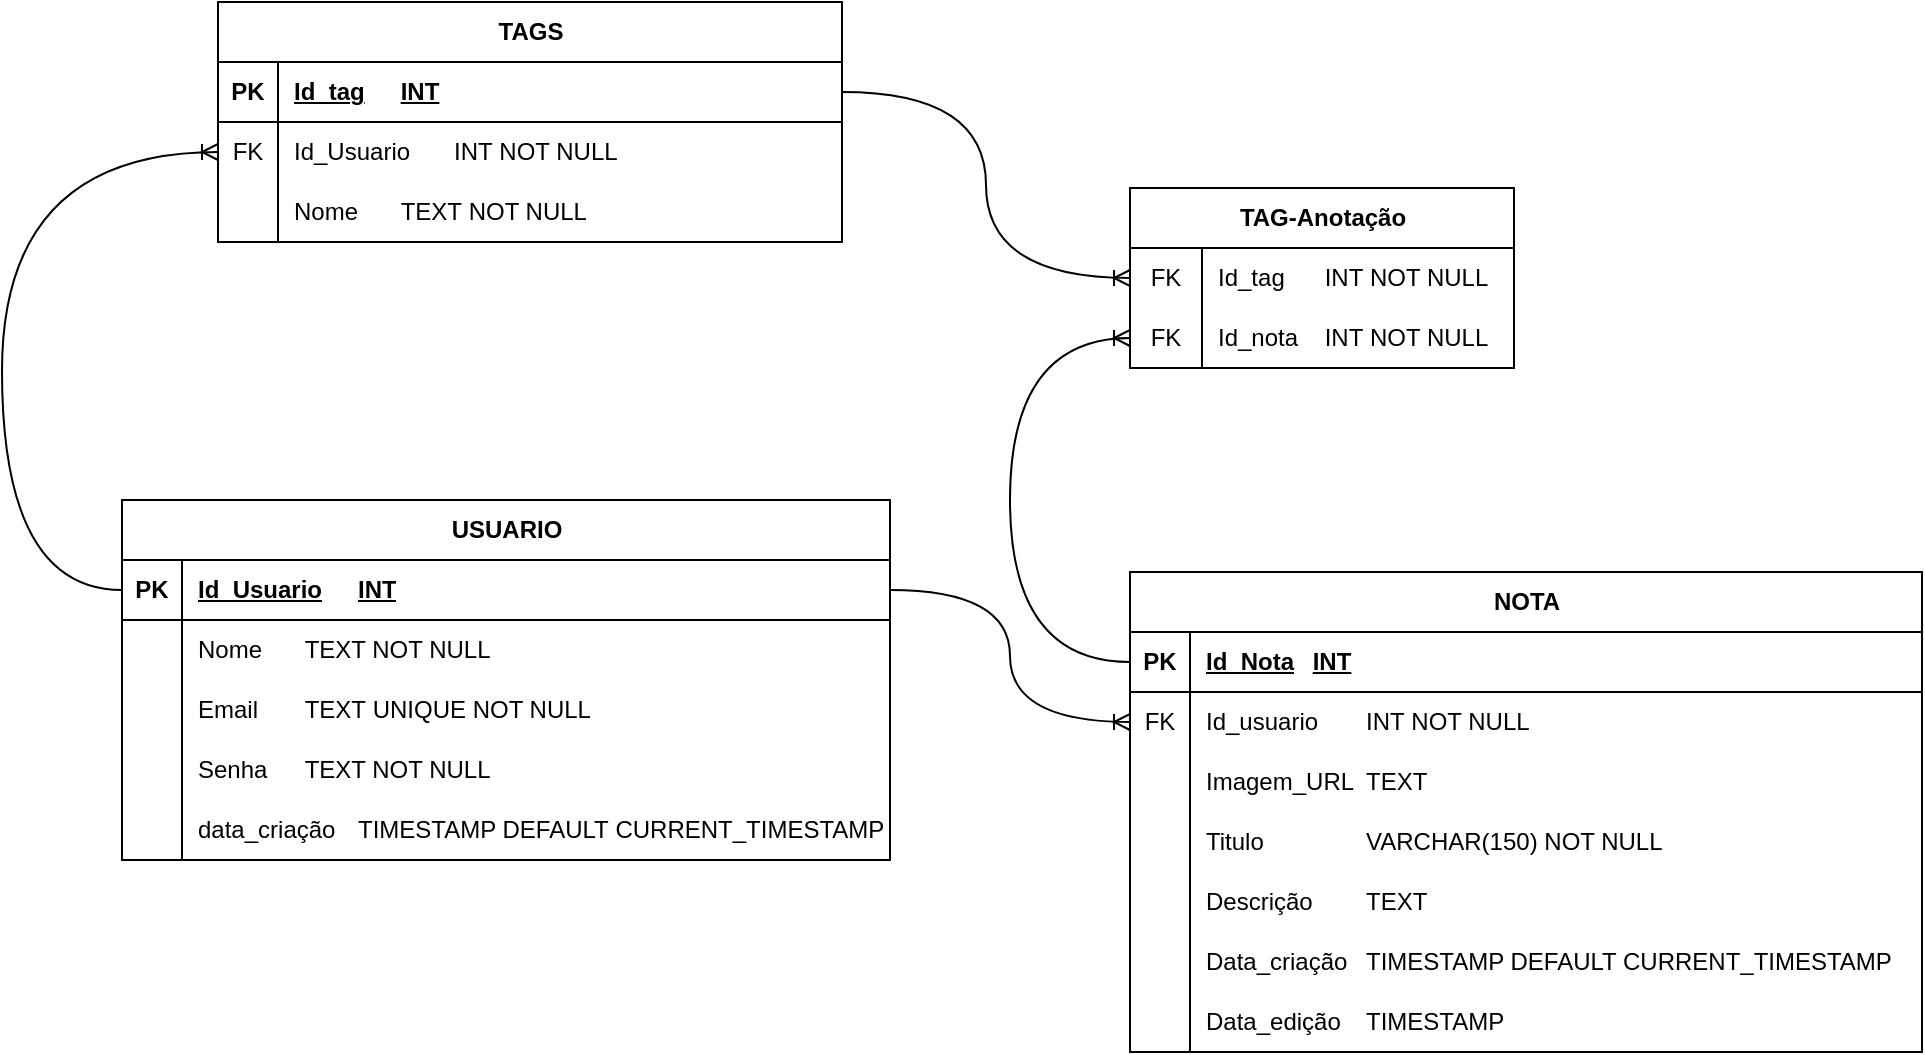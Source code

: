<mxfile version="28.2.6">
  <diagram name="Modelo-Fisico" id="_9YBuqigxpqy09w-Wuhd">
    <mxGraphModel dx="1442" dy="570" grid="0" gridSize="12" guides="1" tooltips="1" connect="1" arrows="1" fold="1" page="0" pageScale="1" pageWidth="827" pageHeight="1169" math="0" shadow="0">
      <root>
        <mxCell id="Sgz2viNoFniqBPr7EADz-0" />
        <mxCell id="Sgz2viNoFniqBPr7EADz-1" parent="Sgz2viNoFniqBPr7EADz-0" />
        <mxCell id="Sgz2viNoFniqBPr7EADz-2" value="TAGS" style="shape=table;startSize=30;container=1;collapsible=1;childLayout=tableLayout;fixedRows=1;rowLines=0;fontStyle=1;align=center;resizeLast=1;html=1;labelBackgroundColor=none;" parent="Sgz2viNoFniqBPr7EADz-1" vertex="1">
          <mxGeometry x="-24" y="399" width="312" height="120" as="geometry" />
        </mxCell>
        <mxCell id="Sgz2viNoFniqBPr7EADz-3" value="" style="shape=tableRow;horizontal=0;startSize=0;swimlaneHead=0;swimlaneBody=0;fillColor=none;collapsible=0;dropTarget=0;points=[[0,0.5],[1,0.5]];portConstraint=eastwest;top=0;left=0;right=0;bottom=1;labelBackgroundColor=none;" parent="Sgz2viNoFniqBPr7EADz-2" vertex="1">
          <mxGeometry y="30" width="312" height="30" as="geometry" />
        </mxCell>
        <mxCell id="Sgz2viNoFniqBPr7EADz-4" value="PK" style="shape=partialRectangle;connectable=0;fillColor=none;top=0;left=0;bottom=0;right=0;fontStyle=1;overflow=hidden;whiteSpace=wrap;html=1;labelBackgroundColor=none;" parent="Sgz2viNoFniqBPr7EADz-3" vertex="1">
          <mxGeometry width="30" height="30" as="geometry">
            <mxRectangle width="30" height="30" as="alternateBounds" />
          </mxGeometry>
        </mxCell>
        <mxCell id="Sgz2viNoFniqBPr7EADz-5" value="Id_tag&lt;span style=&quot;white-space: pre;&quot;&gt;&#x9;&lt;/span&gt;INT" style="shape=partialRectangle;connectable=0;fillColor=none;top=0;left=0;bottom=0;right=0;align=left;spacingLeft=6;fontStyle=5;overflow=hidden;whiteSpace=wrap;html=1;labelBackgroundColor=none;" parent="Sgz2viNoFniqBPr7EADz-3" vertex="1">
          <mxGeometry x="30" width="282" height="30" as="geometry">
            <mxRectangle width="282" height="30" as="alternateBounds" />
          </mxGeometry>
        </mxCell>
        <mxCell id="Sgz2viNoFniqBPr7EADz-6" value="" style="shape=tableRow;horizontal=0;startSize=0;swimlaneHead=0;swimlaneBody=0;fillColor=none;collapsible=0;dropTarget=0;points=[[0,0.5],[1,0.5]];portConstraint=eastwest;top=0;left=0;right=0;bottom=0;labelBackgroundColor=none;" parent="Sgz2viNoFniqBPr7EADz-2" vertex="1">
          <mxGeometry y="60" width="312" height="30" as="geometry" />
        </mxCell>
        <mxCell id="Sgz2viNoFniqBPr7EADz-7" value="FK" style="shape=partialRectangle;connectable=0;fillColor=none;top=0;left=0;bottom=0;right=0;editable=1;overflow=hidden;whiteSpace=wrap;html=1;labelBackgroundColor=none;" parent="Sgz2viNoFniqBPr7EADz-6" vertex="1">
          <mxGeometry width="30" height="30" as="geometry">
            <mxRectangle width="30" height="30" as="alternateBounds" />
          </mxGeometry>
        </mxCell>
        <mxCell id="Sgz2viNoFniqBPr7EADz-8" value="Id_Usuario&lt;span style=&quot;white-space: pre;&quot;&gt;&#x9;&lt;/span&gt;INT&amp;nbsp;NOT NULL" style="shape=partialRectangle;connectable=0;fillColor=none;top=0;left=0;bottom=0;right=0;align=left;spacingLeft=6;overflow=hidden;whiteSpace=wrap;html=1;labelBackgroundColor=none;" parent="Sgz2viNoFniqBPr7EADz-6" vertex="1">
          <mxGeometry x="30" width="282" height="30" as="geometry">
            <mxRectangle width="282" height="30" as="alternateBounds" />
          </mxGeometry>
        </mxCell>
        <mxCell id="Sgz2viNoFniqBPr7EADz-9" value="" style="shape=tableRow;horizontal=0;startSize=0;swimlaneHead=0;swimlaneBody=0;fillColor=none;collapsible=0;dropTarget=0;points=[[0,0.5],[1,0.5]];portConstraint=eastwest;top=0;left=0;right=0;bottom=0;labelBackgroundColor=none;" parent="Sgz2viNoFniqBPr7EADz-2" vertex="1">
          <mxGeometry y="90" width="312" height="30" as="geometry" />
        </mxCell>
        <mxCell id="Sgz2viNoFniqBPr7EADz-10" value="" style="shape=partialRectangle;connectable=0;fillColor=none;top=0;left=0;bottom=0;right=0;editable=1;overflow=hidden;whiteSpace=wrap;html=1;labelBackgroundColor=none;" parent="Sgz2viNoFniqBPr7EADz-9" vertex="1">
          <mxGeometry width="30" height="30" as="geometry">
            <mxRectangle width="30" height="30" as="alternateBounds" />
          </mxGeometry>
        </mxCell>
        <mxCell id="Sgz2viNoFniqBPr7EADz-11" value="Nome&lt;span style=&quot;white-space: pre;&quot;&gt;&#x9;&lt;/span&gt;TEXT&amp;nbsp;NOT NULL" style="shape=partialRectangle;connectable=0;fillColor=none;top=0;left=0;bottom=0;right=0;align=left;spacingLeft=6;overflow=hidden;whiteSpace=wrap;html=1;labelBackgroundColor=none;" parent="Sgz2viNoFniqBPr7EADz-9" vertex="1">
          <mxGeometry x="30" width="282" height="30" as="geometry">
            <mxRectangle width="282" height="30" as="alternateBounds" />
          </mxGeometry>
        </mxCell>
        <mxCell id="Sgz2viNoFniqBPr7EADz-12" value="USUARIO" style="shape=table;startSize=30;container=1;collapsible=1;childLayout=tableLayout;fixedRows=1;rowLines=0;fontStyle=1;align=center;resizeLast=1;html=1;labelBackgroundColor=none;" parent="Sgz2viNoFniqBPr7EADz-1" vertex="1">
          <mxGeometry x="-72" y="648" width="384" height="180" as="geometry" />
        </mxCell>
        <mxCell id="Sgz2viNoFniqBPr7EADz-13" value="" style="shape=tableRow;horizontal=0;startSize=0;swimlaneHead=0;swimlaneBody=0;fillColor=none;collapsible=0;dropTarget=0;points=[[0,0.5],[1,0.5]];portConstraint=eastwest;top=0;left=0;right=0;bottom=1;labelBackgroundColor=none;" parent="Sgz2viNoFniqBPr7EADz-12" vertex="1">
          <mxGeometry y="30" width="384" height="30" as="geometry" />
        </mxCell>
        <mxCell id="Sgz2viNoFniqBPr7EADz-14" value="PK" style="shape=partialRectangle;connectable=0;fillColor=none;top=0;left=0;bottom=0;right=0;fontStyle=1;overflow=hidden;whiteSpace=wrap;html=1;labelBackgroundColor=none;" parent="Sgz2viNoFniqBPr7EADz-13" vertex="1">
          <mxGeometry width="30" height="30" as="geometry">
            <mxRectangle width="30" height="30" as="alternateBounds" />
          </mxGeometry>
        </mxCell>
        <mxCell id="Sgz2viNoFniqBPr7EADz-15" value="Id_Usuario&lt;span style=&quot;white-space: pre;&quot;&gt;&#x9;&lt;/span&gt;INT" style="shape=partialRectangle;connectable=0;fillColor=none;top=0;left=0;bottom=0;right=0;align=left;spacingLeft=6;fontStyle=5;overflow=hidden;whiteSpace=wrap;html=1;labelBackgroundColor=none;" parent="Sgz2viNoFniqBPr7EADz-13" vertex="1">
          <mxGeometry x="30" width="354" height="30" as="geometry">
            <mxRectangle width="354" height="30" as="alternateBounds" />
          </mxGeometry>
        </mxCell>
        <mxCell id="Sgz2viNoFniqBPr7EADz-16" value="" style="shape=tableRow;horizontal=0;startSize=0;swimlaneHead=0;swimlaneBody=0;fillColor=none;collapsible=0;dropTarget=0;points=[[0,0.5],[1,0.5]];portConstraint=eastwest;top=0;left=0;right=0;bottom=0;labelBackgroundColor=none;" parent="Sgz2viNoFniqBPr7EADz-12" vertex="1">
          <mxGeometry y="60" width="384" height="30" as="geometry" />
        </mxCell>
        <mxCell id="Sgz2viNoFniqBPr7EADz-17" value="" style="shape=partialRectangle;connectable=0;fillColor=none;top=0;left=0;bottom=0;right=0;editable=1;overflow=hidden;whiteSpace=wrap;html=1;labelBackgroundColor=none;" parent="Sgz2viNoFniqBPr7EADz-16" vertex="1">
          <mxGeometry width="30" height="30" as="geometry">
            <mxRectangle width="30" height="30" as="alternateBounds" />
          </mxGeometry>
        </mxCell>
        <mxCell id="Sgz2viNoFniqBPr7EADz-18" value="Nome&lt;span style=&quot;white-space: pre;&quot;&gt;&#x9;&lt;/span&gt;TEXT NOT NULL" style="shape=partialRectangle;connectable=0;fillColor=none;top=0;left=0;bottom=0;right=0;align=left;spacingLeft=6;overflow=hidden;whiteSpace=wrap;html=1;labelBackgroundColor=none;" parent="Sgz2viNoFniqBPr7EADz-16" vertex="1">
          <mxGeometry x="30" width="354" height="30" as="geometry">
            <mxRectangle width="354" height="30" as="alternateBounds" />
          </mxGeometry>
        </mxCell>
        <mxCell id="Sgz2viNoFniqBPr7EADz-19" value="" style="shape=tableRow;horizontal=0;startSize=0;swimlaneHead=0;swimlaneBody=0;fillColor=none;collapsible=0;dropTarget=0;points=[[0,0.5],[1,0.5]];portConstraint=eastwest;top=0;left=0;right=0;bottom=0;labelBackgroundColor=none;" parent="Sgz2viNoFniqBPr7EADz-12" vertex="1">
          <mxGeometry y="90" width="384" height="30" as="geometry" />
        </mxCell>
        <mxCell id="Sgz2viNoFniqBPr7EADz-20" value="" style="shape=partialRectangle;connectable=0;fillColor=none;top=0;left=0;bottom=0;right=0;editable=1;overflow=hidden;whiteSpace=wrap;html=1;labelBackgroundColor=none;" parent="Sgz2viNoFniqBPr7EADz-19" vertex="1">
          <mxGeometry width="30" height="30" as="geometry">
            <mxRectangle width="30" height="30" as="alternateBounds" />
          </mxGeometry>
        </mxCell>
        <mxCell id="Sgz2viNoFniqBPr7EADz-21" value="Email&lt;span style=&quot;white-space: pre;&quot;&gt;&#x9;&lt;/span&gt;TEXT&amp;nbsp;UNIQUE NOT NULL" style="shape=partialRectangle;connectable=0;fillColor=none;top=0;left=0;bottom=0;right=0;align=left;spacingLeft=6;overflow=hidden;whiteSpace=wrap;html=1;labelBackgroundColor=none;" parent="Sgz2viNoFniqBPr7EADz-19" vertex="1">
          <mxGeometry x="30" width="354" height="30" as="geometry">
            <mxRectangle width="354" height="30" as="alternateBounds" />
          </mxGeometry>
        </mxCell>
        <mxCell id="Sgz2viNoFniqBPr7EADz-22" value="" style="shape=tableRow;horizontal=0;startSize=0;swimlaneHead=0;swimlaneBody=0;fillColor=none;collapsible=0;dropTarget=0;points=[[0,0.5],[1,0.5]];portConstraint=eastwest;top=0;left=0;right=0;bottom=0;labelBackgroundColor=none;" parent="Sgz2viNoFniqBPr7EADz-12" vertex="1">
          <mxGeometry y="120" width="384" height="30" as="geometry" />
        </mxCell>
        <mxCell id="Sgz2viNoFniqBPr7EADz-23" value="" style="shape=partialRectangle;connectable=0;fillColor=none;top=0;left=0;bottom=0;right=0;editable=1;overflow=hidden;whiteSpace=wrap;html=1;labelBackgroundColor=none;" parent="Sgz2viNoFniqBPr7EADz-22" vertex="1">
          <mxGeometry width="30" height="30" as="geometry">
            <mxRectangle width="30" height="30" as="alternateBounds" />
          </mxGeometry>
        </mxCell>
        <mxCell id="Sgz2viNoFniqBPr7EADz-24" value="Senha&lt;span style=&quot;white-space: pre;&quot;&gt;&#x9;&lt;/span&gt;TEXT NOT NULL" style="shape=partialRectangle;connectable=0;fillColor=none;top=0;left=0;bottom=0;right=0;align=left;spacingLeft=6;overflow=hidden;whiteSpace=wrap;html=1;labelBackgroundColor=none;" parent="Sgz2viNoFniqBPr7EADz-22" vertex="1">
          <mxGeometry x="30" width="354" height="30" as="geometry">
            <mxRectangle width="354" height="30" as="alternateBounds" />
          </mxGeometry>
        </mxCell>
        <mxCell id="Sgz2viNoFniqBPr7EADz-25" value="" style="shape=tableRow;horizontal=0;startSize=0;swimlaneHead=0;swimlaneBody=0;fillColor=none;collapsible=0;dropTarget=0;points=[[0,0.5],[1,0.5]];portConstraint=eastwest;top=0;left=0;right=0;bottom=0;labelBackgroundColor=none;" parent="Sgz2viNoFniqBPr7EADz-12" vertex="1">
          <mxGeometry y="150" width="384" height="30" as="geometry" />
        </mxCell>
        <mxCell id="Sgz2viNoFniqBPr7EADz-26" value="" style="shape=partialRectangle;connectable=0;fillColor=none;top=0;left=0;bottom=0;right=0;editable=1;overflow=hidden;whiteSpace=wrap;html=1;labelBackgroundColor=none;" parent="Sgz2viNoFniqBPr7EADz-25" vertex="1">
          <mxGeometry width="30" height="30" as="geometry">
            <mxRectangle width="30" height="30" as="alternateBounds" />
          </mxGeometry>
        </mxCell>
        <mxCell id="Sgz2viNoFniqBPr7EADz-27" value="data_criação&lt;span style=&quot;white-space: pre;&quot;&gt;&#x9;&lt;/span&gt;TIMESTAMP DEFAULT&amp;nbsp;CURRENT_TIMESTAMP" style="shape=partialRectangle;connectable=0;fillColor=none;top=0;left=0;bottom=0;right=0;align=left;spacingLeft=6;overflow=hidden;whiteSpace=wrap;html=1;labelBackgroundColor=none;" parent="Sgz2viNoFniqBPr7EADz-25" vertex="1">
          <mxGeometry x="30" width="354" height="30" as="geometry">
            <mxRectangle width="354" height="30" as="alternateBounds" />
          </mxGeometry>
        </mxCell>
        <mxCell id="Sgz2viNoFniqBPr7EADz-28" value="NOTA" style="shape=table;startSize=30;container=1;collapsible=1;childLayout=tableLayout;fixedRows=1;rowLines=0;fontStyle=1;align=center;resizeLast=1;html=1;labelBackgroundColor=none;" parent="Sgz2viNoFniqBPr7EADz-1" vertex="1">
          <mxGeometry x="432" y="684" width="396" height="240" as="geometry" />
        </mxCell>
        <mxCell id="Sgz2viNoFniqBPr7EADz-29" value="" style="shape=tableRow;horizontal=0;startSize=0;swimlaneHead=0;swimlaneBody=0;fillColor=none;collapsible=0;dropTarget=0;points=[[0,0.5],[1,0.5]];portConstraint=eastwest;top=0;left=0;right=0;bottom=1;labelBackgroundColor=none;" parent="Sgz2viNoFniqBPr7EADz-28" vertex="1">
          <mxGeometry y="30" width="396" height="30" as="geometry" />
        </mxCell>
        <mxCell id="Sgz2viNoFniqBPr7EADz-30" value="PK" style="shape=partialRectangle;connectable=0;fillColor=none;top=0;left=0;bottom=0;right=0;fontStyle=1;overflow=hidden;whiteSpace=wrap;html=1;labelBackgroundColor=none;" parent="Sgz2viNoFniqBPr7EADz-29" vertex="1">
          <mxGeometry width="30" height="30" as="geometry">
            <mxRectangle width="30" height="30" as="alternateBounds" />
          </mxGeometry>
        </mxCell>
        <mxCell id="Sgz2viNoFniqBPr7EADz-31" value="Id_Nota&lt;span style=&quot;white-space: pre;&quot;&gt;&#x9;&lt;/span&gt;INT" style="shape=partialRectangle;connectable=0;fillColor=none;top=0;left=0;bottom=0;right=0;align=left;spacingLeft=6;fontStyle=5;overflow=hidden;whiteSpace=wrap;html=1;labelBackgroundColor=none;" parent="Sgz2viNoFniqBPr7EADz-29" vertex="1">
          <mxGeometry x="30" width="366" height="30" as="geometry">
            <mxRectangle width="366" height="30" as="alternateBounds" />
          </mxGeometry>
        </mxCell>
        <mxCell id="Sgz2viNoFniqBPr7EADz-32" value="" style="shape=tableRow;horizontal=0;startSize=0;swimlaneHead=0;swimlaneBody=0;fillColor=none;collapsible=0;dropTarget=0;points=[[0,0.5],[1,0.5]];portConstraint=eastwest;top=0;left=0;right=0;bottom=0;labelBackgroundColor=none;" parent="Sgz2viNoFniqBPr7EADz-28" vertex="1">
          <mxGeometry y="60" width="396" height="30" as="geometry" />
        </mxCell>
        <mxCell id="Sgz2viNoFniqBPr7EADz-33" value="FK" style="shape=partialRectangle;connectable=0;fillColor=none;top=0;left=0;bottom=0;right=0;editable=1;overflow=hidden;whiteSpace=wrap;html=1;labelBackgroundColor=none;" parent="Sgz2viNoFniqBPr7EADz-32" vertex="1">
          <mxGeometry width="30" height="30" as="geometry">
            <mxRectangle width="30" height="30" as="alternateBounds" />
          </mxGeometry>
        </mxCell>
        <mxCell id="Sgz2viNoFniqBPr7EADz-34" value="Id_usuario&lt;span style=&quot;white-space: pre;&quot;&gt;&#x9;&lt;/span&gt;INT&amp;nbsp;NOT NULL" style="shape=partialRectangle;connectable=0;fillColor=none;top=0;left=0;bottom=0;right=0;align=left;spacingLeft=6;overflow=hidden;whiteSpace=wrap;html=1;labelBackgroundColor=none;" parent="Sgz2viNoFniqBPr7EADz-32" vertex="1">
          <mxGeometry x="30" width="366" height="30" as="geometry">
            <mxRectangle width="366" height="30" as="alternateBounds" />
          </mxGeometry>
        </mxCell>
        <mxCell id="Sgz2viNoFniqBPr7EADz-35" value="" style="shape=tableRow;horizontal=0;startSize=0;swimlaneHead=0;swimlaneBody=0;fillColor=none;collapsible=0;dropTarget=0;points=[[0,0.5],[1,0.5]];portConstraint=eastwest;top=0;left=0;right=0;bottom=0;labelBackgroundColor=none;" parent="Sgz2viNoFniqBPr7EADz-28" vertex="1">
          <mxGeometry y="90" width="396" height="30" as="geometry" />
        </mxCell>
        <mxCell id="Sgz2viNoFniqBPr7EADz-36" value="" style="shape=partialRectangle;connectable=0;fillColor=none;top=0;left=0;bottom=0;right=0;editable=1;overflow=hidden;whiteSpace=wrap;html=1;labelBackgroundColor=none;" parent="Sgz2viNoFniqBPr7EADz-35" vertex="1">
          <mxGeometry width="30" height="30" as="geometry">
            <mxRectangle width="30" height="30" as="alternateBounds" />
          </mxGeometry>
        </mxCell>
        <mxCell id="Sgz2viNoFniqBPr7EADz-37" value="Imagem_URL&lt;span style=&quot;white-space: pre;&quot;&gt;&#x9;&lt;/span&gt;TEXT" style="shape=partialRectangle;connectable=0;fillColor=none;top=0;left=0;bottom=0;right=0;align=left;spacingLeft=6;overflow=hidden;whiteSpace=wrap;html=1;labelBackgroundColor=none;" parent="Sgz2viNoFniqBPr7EADz-35" vertex="1">
          <mxGeometry x="30" width="366" height="30" as="geometry">
            <mxRectangle width="366" height="30" as="alternateBounds" />
          </mxGeometry>
        </mxCell>
        <mxCell id="Sgz2viNoFniqBPr7EADz-38" value="" style="shape=tableRow;horizontal=0;startSize=0;swimlaneHead=0;swimlaneBody=0;fillColor=none;collapsible=0;dropTarget=0;points=[[0,0.5],[1,0.5]];portConstraint=eastwest;top=0;left=0;right=0;bottom=0;labelBackgroundColor=none;" parent="Sgz2viNoFniqBPr7EADz-28" vertex="1">
          <mxGeometry y="120" width="396" height="30" as="geometry" />
        </mxCell>
        <mxCell id="Sgz2viNoFniqBPr7EADz-39" value="" style="shape=partialRectangle;connectable=0;fillColor=none;top=0;left=0;bottom=0;right=0;editable=1;overflow=hidden;whiteSpace=wrap;html=1;labelBackgroundColor=none;" parent="Sgz2viNoFniqBPr7EADz-38" vertex="1">
          <mxGeometry width="30" height="30" as="geometry">
            <mxRectangle width="30" height="30" as="alternateBounds" />
          </mxGeometry>
        </mxCell>
        <mxCell id="Sgz2viNoFniqBPr7EADz-40" value="Titulo&lt;span style=&quot;white-space: pre;&quot;&gt;&#x9;&lt;/span&gt;&lt;span style=&quot;white-space: pre;&quot;&gt;&#x9;&lt;/span&gt;VARCHAR(150) NOT NULL" style="shape=partialRectangle;connectable=0;fillColor=none;top=0;left=0;bottom=0;right=0;align=left;spacingLeft=6;overflow=hidden;whiteSpace=wrap;html=1;labelBackgroundColor=none;" parent="Sgz2viNoFniqBPr7EADz-38" vertex="1">
          <mxGeometry x="30" width="366" height="30" as="geometry">
            <mxRectangle width="366" height="30" as="alternateBounds" />
          </mxGeometry>
        </mxCell>
        <mxCell id="Sgz2viNoFniqBPr7EADz-41" value="" style="shape=tableRow;horizontal=0;startSize=0;swimlaneHead=0;swimlaneBody=0;fillColor=none;collapsible=0;dropTarget=0;points=[[0,0.5],[1,0.5]];portConstraint=eastwest;top=0;left=0;right=0;bottom=0;labelBackgroundColor=none;" parent="Sgz2viNoFniqBPr7EADz-28" vertex="1">
          <mxGeometry y="150" width="396" height="30" as="geometry" />
        </mxCell>
        <mxCell id="Sgz2viNoFniqBPr7EADz-42" value="" style="shape=partialRectangle;connectable=0;fillColor=none;top=0;left=0;bottom=0;right=0;editable=1;overflow=hidden;whiteSpace=wrap;html=1;labelBackgroundColor=none;" parent="Sgz2viNoFniqBPr7EADz-41" vertex="1">
          <mxGeometry width="30" height="30" as="geometry">
            <mxRectangle width="30" height="30" as="alternateBounds" />
          </mxGeometry>
        </mxCell>
        <mxCell id="Sgz2viNoFniqBPr7EADz-43" value="Descrição&lt;span style=&quot;white-space: pre;&quot;&gt;&#x9;&lt;/span&gt;TEXT" style="shape=partialRectangle;connectable=0;fillColor=none;top=0;left=0;bottom=0;right=0;align=left;spacingLeft=6;overflow=hidden;whiteSpace=wrap;html=1;labelBackgroundColor=none;" parent="Sgz2viNoFniqBPr7EADz-41" vertex="1">
          <mxGeometry x="30" width="366" height="30" as="geometry">
            <mxRectangle width="366" height="30" as="alternateBounds" />
          </mxGeometry>
        </mxCell>
        <mxCell id="Sgz2viNoFniqBPr7EADz-44" value="" style="shape=tableRow;horizontal=0;startSize=0;swimlaneHead=0;swimlaneBody=0;fillColor=none;collapsible=0;dropTarget=0;points=[[0,0.5],[1,0.5]];portConstraint=eastwest;top=0;left=0;right=0;bottom=0;labelBackgroundColor=none;" parent="Sgz2viNoFniqBPr7EADz-28" vertex="1">
          <mxGeometry y="180" width="396" height="30" as="geometry" />
        </mxCell>
        <mxCell id="Sgz2viNoFniqBPr7EADz-45" value="" style="shape=partialRectangle;connectable=0;fillColor=none;top=0;left=0;bottom=0;right=0;editable=1;overflow=hidden;whiteSpace=wrap;html=1;labelBackgroundColor=none;" parent="Sgz2viNoFniqBPr7EADz-44" vertex="1">
          <mxGeometry width="30" height="30" as="geometry">
            <mxRectangle width="30" height="30" as="alternateBounds" />
          </mxGeometry>
        </mxCell>
        <mxCell id="Sgz2viNoFniqBPr7EADz-46" value="Data_criação&lt;span style=&quot;white-space: pre;&quot;&gt;&#x9;&lt;/span&gt;TIMESTAMP DEFAULT CURRENT_TIMESTAMP" style="shape=partialRectangle;connectable=0;fillColor=none;top=0;left=0;bottom=0;right=0;align=left;spacingLeft=6;overflow=hidden;whiteSpace=wrap;html=1;labelBackgroundColor=none;" parent="Sgz2viNoFniqBPr7EADz-44" vertex="1">
          <mxGeometry x="30" width="366" height="30" as="geometry">
            <mxRectangle width="366" height="30" as="alternateBounds" />
          </mxGeometry>
        </mxCell>
        <mxCell id="Sgz2viNoFniqBPr7EADz-47" value="" style="shape=tableRow;horizontal=0;startSize=0;swimlaneHead=0;swimlaneBody=0;fillColor=none;collapsible=0;dropTarget=0;points=[[0,0.5],[1,0.5]];portConstraint=eastwest;top=0;left=0;right=0;bottom=0;labelBackgroundColor=none;" parent="Sgz2viNoFniqBPr7EADz-28" vertex="1">
          <mxGeometry y="210" width="396" height="30" as="geometry" />
        </mxCell>
        <mxCell id="Sgz2viNoFniqBPr7EADz-48" value="" style="shape=partialRectangle;connectable=0;fillColor=none;top=0;left=0;bottom=0;right=0;editable=1;overflow=hidden;whiteSpace=wrap;html=1;labelBackgroundColor=none;" parent="Sgz2viNoFniqBPr7EADz-47" vertex="1">
          <mxGeometry width="30" height="30" as="geometry">
            <mxRectangle width="30" height="30" as="alternateBounds" />
          </mxGeometry>
        </mxCell>
        <mxCell id="Sgz2viNoFniqBPr7EADz-49" value="Data_edição&lt;span style=&quot;white-space: pre;&quot;&gt;&#x9;&lt;/span&gt;TIMESTAMP" style="shape=partialRectangle;connectable=0;fillColor=none;top=0;left=0;bottom=0;right=0;align=left;spacingLeft=6;overflow=hidden;whiteSpace=wrap;html=1;labelBackgroundColor=none;" parent="Sgz2viNoFniqBPr7EADz-47" vertex="1">
          <mxGeometry x="30" width="366" height="30" as="geometry">
            <mxRectangle width="366" height="30" as="alternateBounds" />
          </mxGeometry>
        </mxCell>
        <mxCell id="Sgz2viNoFniqBPr7EADz-50" value="TAG-Anotação" style="shape=table;startSize=30;container=1;collapsible=1;childLayout=tableLayout;fixedRows=1;rowLines=0;fontStyle=1;align=center;resizeLast=1;html=1;labelBackgroundColor=none;" parent="Sgz2viNoFniqBPr7EADz-1" vertex="1">
          <mxGeometry x="432" y="492" width="192" height="90" as="geometry" />
        </mxCell>
        <mxCell id="Sgz2viNoFniqBPr7EADz-54" value="" style="shape=tableRow;horizontal=0;startSize=0;swimlaneHead=0;swimlaneBody=0;fillColor=none;collapsible=0;dropTarget=0;points=[[0,0.5],[1,0.5]];portConstraint=eastwest;top=0;left=0;right=0;bottom=0;labelBackgroundColor=none;" parent="Sgz2viNoFniqBPr7EADz-50" vertex="1">
          <mxGeometry y="30" width="192" height="30" as="geometry" />
        </mxCell>
        <mxCell id="Sgz2viNoFniqBPr7EADz-55" value="FK" style="shape=partialRectangle;connectable=0;fillColor=none;top=0;left=0;bottom=0;right=0;editable=1;overflow=hidden;whiteSpace=wrap;html=1;labelBackgroundColor=none;" parent="Sgz2viNoFniqBPr7EADz-54" vertex="1">
          <mxGeometry width="36" height="30" as="geometry">
            <mxRectangle width="36" height="30" as="alternateBounds" />
          </mxGeometry>
        </mxCell>
        <mxCell id="Sgz2viNoFniqBPr7EADz-56" value="Id_tag&lt;span style=&quot;white-space: pre;&quot;&gt;&#x9;&lt;/span&gt;INT&amp;nbsp;NOT NULL" style="shape=partialRectangle;connectable=0;fillColor=none;top=0;left=0;bottom=0;right=0;align=left;spacingLeft=6;overflow=hidden;whiteSpace=wrap;html=1;labelBackgroundColor=none;" parent="Sgz2viNoFniqBPr7EADz-54" vertex="1">
          <mxGeometry x="36" width="156" height="30" as="geometry">
            <mxRectangle width="156" height="30" as="alternateBounds" />
          </mxGeometry>
        </mxCell>
        <mxCell id="Sgz2viNoFniqBPr7EADz-57" value="" style="shape=tableRow;horizontal=0;startSize=0;swimlaneHead=0;swimlaneBody=0;fillColor=none;collapsible=0;dropTarget=0;points=[[0,0.5],[1,0.5]];portConstraint=eastwest;top=0;left=0;right=0;bottom=0;labelBackgroundColor=none;" parent="Sgz2viNoFniqBPr7EADz-50" vertex="1">
          <mxGeometry y="60" width="192" height="30" as="geometry" />
        </mxCell>
        <mxCell id="Sgz2viNoFniqBPr7EADz-58" value="FK" style="shape=partialRectangle;connectable=0;fillColor=none;top=0;left=0;bottom=0;right=0;editable=1;overflow=hidden;whiteSpace=wrap;html=1;labelBackgroundColor=none;" parent="Sgz2viNoFniqBPr7EADz-57" vertex="1">
          <mxGeometry width="36" height="30" as="geometry">
            <mxRectangle width="36" height="30" as="alternateBounds" />
          </mxGeometry>
        </mxCell>
        <mxCell id="Sgz2viNoFniqBPr7EADz-59" value="Id_nota&lt;span style=&quot;white-space: pre;&quot;&gt;&#x9;&lt;/span&gt;INT&amp;nbsp;NOT NULL" style="shape=partialRectangle;connectable=0;fillColor=none;top=0;left=0;bottom=0;right=0;align=left;spacingLeft=6;overflow=hidden;whiteSpace=wrap;html=1;labelBackgroundColor=none;" parent="Sgz2viNoFniqBPr7EADz-57" vertex="1">
          <mxGeometry x="36" width="156" height="30" as="geometry">
            <mxRectangle width="156" height="30" as="alternateBounds" />
          </mxGeometry>
        </mxCell>
        <mxCell id="Sgz2viNoFniqBPr7EADz-60" style="edgeStyle=orthogonalEdgeStyle;rounded=0;orthogonalLoop=1;jettySize=auto;html=1;exitX=1;exitY=0.5;exitDx=0;exitDy=0;entryX=0;entryY=0.5;entryDx=0;entryDy=0;curved=1;endArrow=ERoneToMany;endFill=0;labelBackgroundColor=none;fontColor=default;" parent="Sgz2viNoFniqBPr7EADz-1" source="Sgz2viNoFniqBPr7EADz-3" target="Sgz2viNoFniqBPr7EADz-54" edge="1">
          <mxGeometry relative="1" as="geometry" />
        </mxCell>
        <mxCell id="Sgz2viNoFniqBPr7EADz-62" style="edgeStyle=orthogonalEdgeStyle;rounded=0;orthogonalLoop=1;jettySize=auto;html=1;exitX=1;exitY=0.5;exitDx=0;exitDy=0;entryX=0;entryY=0.5;entryDx=0;entryDy=0;curved=1;endArrow=ERoneToMany;endFill=0;labelBackgroundColor=none;fontColor=default;" parent="Sgz2viNoFniqBPr7EADz-1" source="Sgz2viNoFniqBPr7EADz-13" target="Sgz2viNoFniqBPr7EADz-32" edge="1">
          <mxGeometry relative="1" as="geometry" />
        </mxCell>
        <mxCell id="RtAXjhBbf0b3ArKtAH4R-1" style="edgeStyle=orthogonalEdgeStyle;rounded=0;orthogonalLoop=1;jettySize=auto;html=1;exitX=0;exitY=0.5;exitDx=0;exitDy=0;entryX=0;entryY=0.5;entryDx=0;entryDy=0;endArrow=ERoneToMany;endFill=0;curved=1;labelBackgroundColor=none;fontColor=default;" parent="Sgz2viNoFniqBPr7EADz-1" source="Sgz2viNoFniqBPr7EADz-29" target="Sgz2viNoFniqBPr7EADz-57" edge="1">
          <mxGeometry relative="1" as="geometry">
            <Array as="points">
              <mxPoint x="372" y="729" />
              <mxPoint x="372" y="567" />
            </Array>
          </mxGeometry>
        </mxCell>
        <mxCell id="RtAXjhBbf0b3ArKtAH4R-2" style="edgeStyle=orthogonalEdgeStyle;rounded=0;orthogonalLoop=1;jettySize=auto;html=1;exitX=0;exitY=0.5;exitDx=0;exitDy=0;entryX=0;entryY=0.5;entryDx=0;entryDy=0;curved=1;endArrow=ERoneToMany;endFill=0;labelBackgroundColor=none;fontColor=default;" parent="Sgz2viNoFniqBPr7EADz-1" source="Sgz2viNoFniqBPr7EADz-13" target="Sgz2viNoFniqBPr7EADz-6" edge="1">
          <mxGeometry relative="1" as="geometry">
            <Array as="points">
              <mxPoint x="-132" y="693" />
              <mxPoint x="-132" y="474" />
            </Array>
          </mxGeometry>
        </mxCell>
      </root>
    </mxGraphModel>
  </diagram>
</mxfile>
